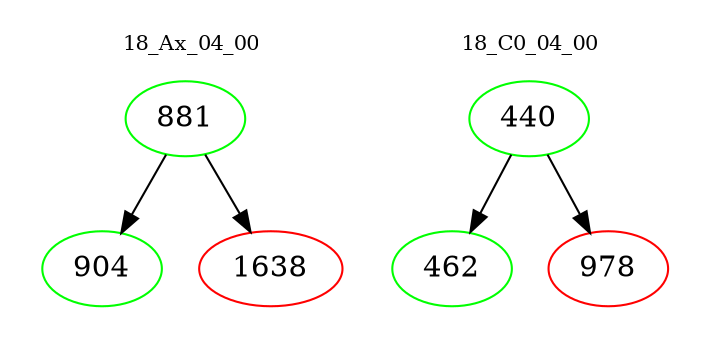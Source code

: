 digraph{
subgraph cluster_0 {
color = white
label = "18_Ax_04_00";
fontsize=10;
T0_881 [label="881", color="green"]
T0_881 -> T0_904 [color="black"]
T0_904 [label="904", color="green"]
T0_881 -> T0_1638 [color="black"]
T0_1638 [label="1638", color="red"]
}
subgraph cluster_1 {
color = white
label = "18_C0_04_00";
fontsize=10;
T1_440 [label="440", color="green"]
T1_440 -> T1_462 [color="black"]
T1_462 [label="462", color="green"]
T1_440 -> T1_978 [color="black"]
T1_978 [label="978", color="red"]
}
}
